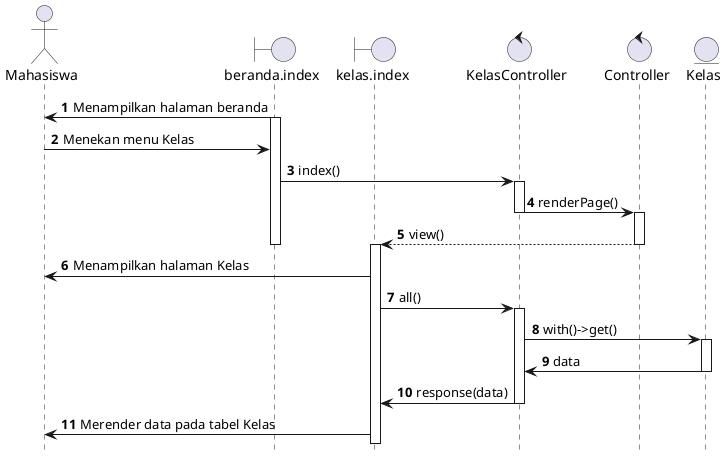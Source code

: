 @startuml sequence_diagram_lihat_kelas
hide footbox
autonumber

actor Mahasiswa
boundary beranda.index
boundary kelas.index
control KelasController
control Controller
entity Kelas

beranda.index -> Mahasiswa : Menampilkan halaman beranda

activate beranda.index

Mahasiswa -> beranda.index : Menekan menu Kelas

beranda.index -> KelasController : index()

activate KelasController

KelasController -> Controller : renderPage()

deactivate KelasController

activate Controller

Controller --> kelas.index : view()

deactivate beranda.index

activate kelas.index

deactivate Controller

kelas.index -> Mahasiswa : Menampilkan halaman Kelas

kelas.index -> KelasController  : all()

activate KelasController

KelasController -> Kelas : with()->get()

activate Kelas

Kelas -> KelasController : data

deactivate Kelas

KelasController -> kelas.index : response(data)

deactivate KelasController

kelas.index -> Mahasiswa : Merender data pada tabel Kelas

@enduml